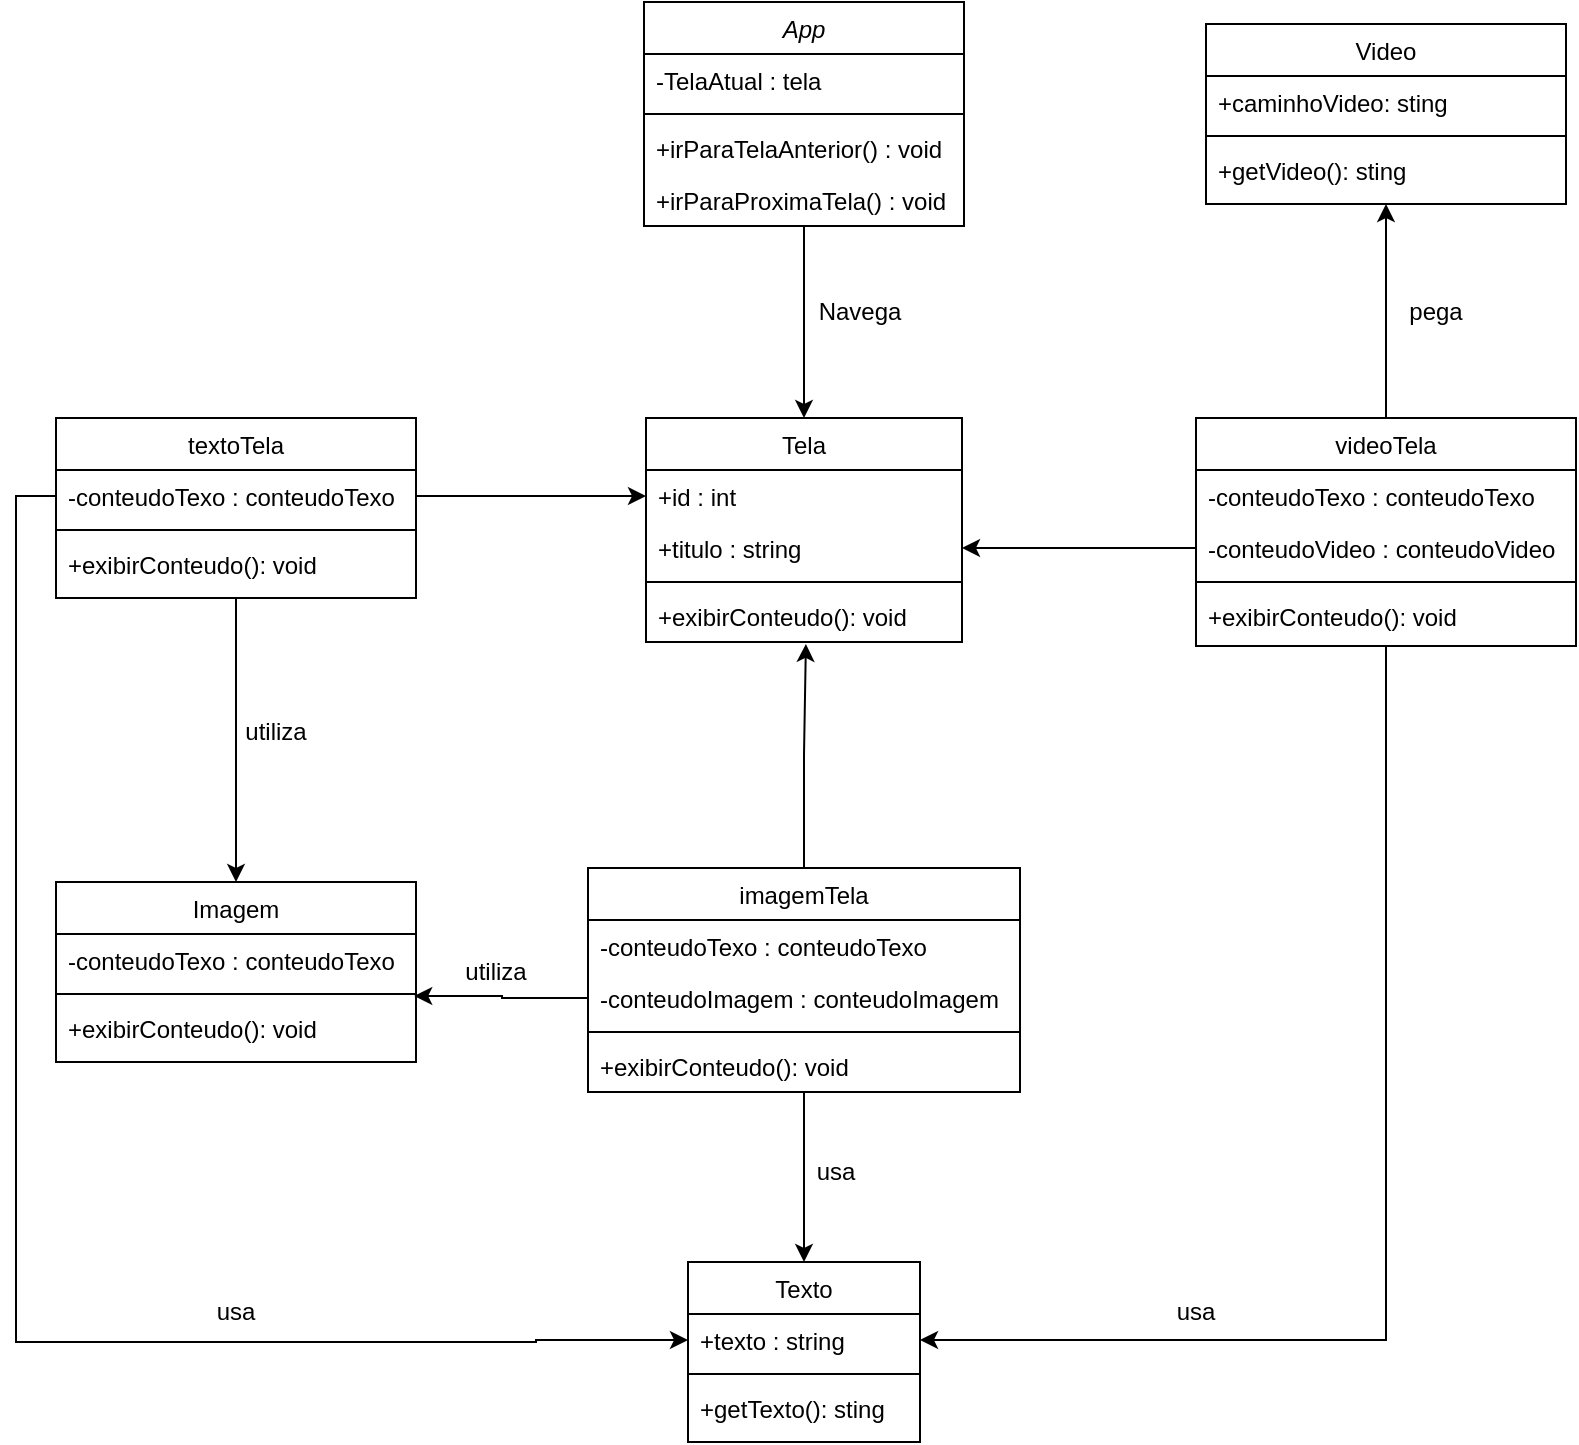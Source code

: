 <mxfile version="24.8.0">
  <diagram id="C5RBs43oDa-KdzZeNtuy" name="Page-1">
    <mxGraphModel dx="1235" dy="655" grid="1" gridSize="10" guides="1" tooltips="1" connect="1" arrows="1" fold="1" page="1" pageScale="1" pageWidth="827" pageHeight="1169" math="0" shadow="0">
      <root>
        <mxCell id="WIyWlLk6GJQsqaUBKTNV-0" />
        <mxCell id="WIyWlLk6GJQsqaUBKTNV-1" parent="WIyWlLk6GJQsqaUBKTNV-0" />
        <mxCell id="o1-r2XH9Jp46vhMC4WPz-98" style="edgeStyle=orthogonalEdgeStyle;rounded=0;orthogonalLoop=1;jettySize=auto;html=1;entryX=0.5;entryY=0;entryDx=0;entryDy=0;" edge="1" parent="WIyWlLk6GJQsqaUBKTNV-1" source="zkfFHV4jXpPFQw0GAbJ--0" target="zkfFHV4jXpPFQw0GAbJ--17">
          <mxGeometry relative="1" as="geometry" />
        </mxCell>
        <mxCell id="zkfFHV4jXpPFQw0GAbJ--0" value="App" style="swimlane;fontStyle=2;align=center;verticalAlign=top;childLayout=stackLayout;horizontal=1;startSize=26;horizontalStack=0;resizeParent=1;resizeLast=0;collapsible=1;marginBottom=0;rounded=0;shadow=0;strokeWidth=1;" parent="WIyWlLk6GJQsqaUBKTNV-1" vertex="1">
          <mxGeometry x="334" y="40" width="160" height="112" as="geometry">
            <mxRectangle x="230" y="140" width="160" height="26" as="alternateBounds" />
          </mxGeometry>
        </mxCell>
        <mxCell id="zkfFHV4jXpPFQw0GAbJ--1" value="-TelaAtual : tela" style="text;align=left;verticalAlign=top;spacingLeft=4;spacingRight=4;overflow=hidden;rotatable=0;points=[[0,0.5],[1,0.5]];portConstraint=eastwest;" parent="zkfFHV4jXpPFQw0GAbJ--0" vertex="1">
          <mxGeometry y="26" width="160" height="26" as="geometry" />
        </mxCell>
        <mxCell id="zkfFHV4jXpPFQw0GAbJ--4" value="" style="line;html=1;strokeWidth=1;align=left;verticalAlign=middle;spacingTop=-1;spacingLeft=3;spacingRight=3;rotatable=0;labelPosition=right;points=[];portConstraint=eastwest;" parent="zkfFHV4jXpPFQw0GAbJ--0" vertex="1">
          <mxGeometry y="52" width="160" height="8" as="geometry" />
        </mxCell>
        <mxCell id="o1-r2XH9Jp46vhMC4WPz-1" value="+irParaTelaAnterior() : void" style="text;strokeColor=none;fillColor=none;align=left;verticalAlign=top;spacingLeft=4;spacingRight=4;overflow=hidden;rotatable=0;points=[[0,0.5],[1,0.5]];portConstraint=eastwest;whiteSpace=wrap;html=1;" vertex="1" parent="zkfFHV4jXpPFQw0GAbJ--0">
          <mxGeometry y="60" width="160" height="26" as="geometry" />
        </mxCell>
        <mxCell id="o1-r2XH9Jp46vhMC4WPz-0" value="+irParaProximaTela() : void" style="text;strokeColor=none;fillColor=none;align=left;verticalAlign=top;spacingLeft=4;spacingRight=4;overflow=hidden;rotatable=0;points=[[0,0.5],[1,0.5]];portConstraint=eastwest;whiteSpace=wrap;html=1;" vertex="1" parent="zkfFHV4jXpPFQw0GAbJ--0">
          <mxGeometry y="86" width="160" height="26" as="geometry" />
        </mxCell>
        <mxCell id="zkfFHV4jXpPFQw0GAbJ--17" value="Tela" style="swimlane;fontStyle=0;align=center;verticalAlign=top;childLayout=stackLayout;horizontal=1;startSize=26;horizontalStack=0;resizeParent=1;resizeLast=0;collapsible=1;marginBottom=0;rounded=0;shadow=0;strokeWidth=1;" parent="WIyWlLk6GJQsqaUBKTNV-1" vertex="1">
          <mxGeometry x="335" y="248" width="158" height="112" as="geometry">
            <mxRectangle x="550" y="140" width="160" height="26" as="alternateBounds" />
          </mxGeometry>
        </mxCell>
        <mxCell id="zkfFHV4jXpPFQw0GAbJ--18" value="+id : int" style="text;align=left;verticalAlign=top;spacingLeft=4;spacingRight=4;overflow=hidden;rotatable=0;points=[[0,0.5],[1,0.5]];portConstraint=eastwest;" parent="zkfFHV4jXpPFQw0GAbJ--17" vertex="1">
          <mxGeometry y="26" width="158" height="26" as="geometry" />
        </mxCell>
        <mxCell id="zkfFHV4jXpPFQw0GAbJ--19" value="+titulo : string" style="text;align=left;verticalAlign=top;spacingLeft=4;spacingRight=4;overflow=hidden;rotatable=0;points=[[0,0.5],[1,0.5]];portConstraint=eastwest;rounded=0;shadow=0;html=0;" parent="zkfFHV4jXpPFQw0GAbJ--17" vertex="1">
          <mxGeometry y="52" width="158" height="26" as="geometry" />
        </mxCell>
        <mxCell id="zkfFHV4jXpPFQw0GAbJ--23" value="" style="line;html=1;strokeWidth=1;align=left;verticalAlign=middle;spacingTop=-1;spacingLeft=3;spacingRight=3;rotatable=0;labelPosition=right;points=[];portConstraint=eastwest;" parent="zkfFHV4jXpPFQw0GAbJ--17" vertex="1">
          <mxGeometry y="78" width="158" height="8" as="geometry" />
        </mxCell>
        <mxCell id="o1-r2XH9Jp46vhMC4WPz-3" value="+exibirConteudo(): void" style="text;strokeColor=none;fillColor=none;align=left;verticalAlign=top;spacingLeft=4;spacingRight=4;overflow=hidden;rotatable=0;points=[[0,0.5],[1,0.5]];portConstraint=eastwest;whiteSpace=wrap;html=1;" vertex="1" parent="zkfFHV4jXpPFQw0GAbJ--17">
          <mxGeometry y="86" width="158" height="26" as="geometry" />
        </mxCell>
        <mxCell id="o1-r2XH9Jp46vhMC4WPz-89" style="edgeStyle=orthogonalEdgeStyle;rounded=0;orthogonalLoop=1;jettySize=auto;html=1;entryX=0.5;entryY=0;entryDx=0;entryDy=0;" edge="1" parent="WIyWlLk6GJQsqaUBKTNV-1" source="o1-r2XH9Jp46vhMC4WPz-7" target="o1-r2XH9Jp46vhMC4WPz-25">
          <mxGeometry relative="1" as="geometry" />
        </mxCell>
        <mxCell id="o1-r2XH9Jp46vhMC4WPz-7" value="textoTela" style="swimlane;fontStyle=0;align=center;verticalAlign=top;childLayout=stackLayout;horizontal=1;startSize=26;horizontalStack=0;resizeParent=1;resizeLast=0;collapsible=1;marginBottom=0;rounded=0;shadow=0;strokeWidth=1;" vertex="1" parent="WIyWlLk6GJQsqaUBKTNV-1">
          <mxGeometry x="40" y="248" width="180" height="90" as="geometry">
            <mxRectangle x="550" y="140" width="160" height="26" as="alternateBounds" />
          </mxGeometry>
        </mxCell>
        <mxCell id="o1-r2XH9Jp46vhMC4WPz-8" value="-conteudoTexo : conteudoTexo " style="text;align=left;verticalAlign=top;spacingLeft=4;spacingRight=4;overflow=hidden;rotatable=0;points=[[0,0.5],[1,0.5]];portConstraint=eastwest;" vertex="1" parent="o1-r2XH9Jp46vhMC4WPz-7">
          <mxGeometry y="26" width="180" height="26" as="geometry" />
        </mxCell>
        <mxCell id="o1-r2XH9Jp46vhMC4WPz-10" value="" style="line;html=1;strokeWidth=1;align=left;verticalAlign=middle;spacingTop=-1;spacingLeft=3;spacingRight=3;rotatable=0;labelPosition=right;points=[];portConstraint=eastwest;" vertex="1" parent="o1-r2XH9Jp46vhMC4WPz-7">
          <mxGeometry y="52" width="180" height="8" as="geometry" />
        </mxCell>
        <mxCell id="o1-r2XH9Jp46vhMC4WPz-11" value="+exibirConteudo(): void" style="text;strokeColor=none;fillColor=none;align=left;verticalAlign=top;spacingLeft=4;spacingRight=4;overflow=hidden;rotatable=0;points=[[0,0.5],[1,0.5]];portConstraint=eastwest;whiteSpace=wrap;html=1;" vertex="1" parent="o1-r2XH9Jp46vhMC4WPz-7">
          <mxGeometry y="60" width="180" height="26" as="geometry" />
        </mxCell>
        <mxCell id="o1-r2XH9Jp46vhMC4WPz-94" style="edgeStyle=orthogonalEdgeStyle;rounded=0;orthogonalLoop=1;jettySize=auto;html=1;entryX=1;entryY=0.5;entryDx=0;entryDy=0;" edge="1" parent="WIyWlLk6GJQsqaUBKTNV-1" source="o1-r2XH9Jp46vhMC4WPz-12" target="o1-r2XH9Jp46vhMC4WPz-30">
          <mxGeometry relative="1" as="geometry" />
        </mxCell>
        <mxCell id="o1-r2XH9Jp46vhMC4WPz-96" style="edgeStyle=orthogonalEdgeStyle;rounded=0;orthogonalLoop=1;jettySize=auto;html=1;entryX=0.5;entryY=1;entryDx=0;entryDy=0;" edge="1" parent="WIyWlLk6GJQsqaUBKTNV-1" source="o1-r2XH9Jp46vhMC4WPz-12" target="o1-r2XH9Jp46vhMC4WPz-33">
          <mxGeometry relative="1" as="geometry" />
        </mxCell>
        <mxCell id="o1-r2XH9Jp46vhMC4WPz-12" value="videoTela" style="swimlane;fontStyle=0;align=center;verticalAlign=top;childLayout=stackLayout;horizontal=1;startSize=26;horizontalStack=0;resizeParent=1;resizeLast=0;collapsible=1;marginBottom=0;rounded=0;shadow=0;strokeWidth=1;" vertex="1" parent="WIyWlLk6GJQsqaUBKTNV-1">
          <mxGeometry x="610" y="248" width="190" height="114" as="geometry">
            <mxRectangle x="550" y="140" width="160" height="26" as="alternateBounds" />
          </mxGeometry>
        </mxCell>
        <mxCell id="o1-r2XH9Jp46vhMC4WPz-13" value="-conteudoTexo : conteudoTexo " style="text;align=left;verticalAlign=top;spacingLeft=4;spacingRight=4;overflow=hidden;rotatable=0;points=[[0,0.5],[1,0.5]];portConstraint=eastwest;" vertex="1" parent="o1-r2XH9Jp46vhMC4WPz-12">
          <mxGeometry y="26" width="190" height="26" as="geometry" />
        </mxCell>
        <mxCell id="o1-r2XH9Jp46vhMC4WPz-14" value="-conteudoVideo : conteudoVideo " style="text;align=left;verticalAlign=top;spacingLeft=4;spacingRight=4;overflow=hidden;rotatable=0;points=[[0,0.5],[1,0.5]];portConstraint=eastwest;rounded=0;shadow=0;html=0;" vertex="1" parent="o1-r2XH9Jp46vhMC4WPz-12">
          <mxGeometry y="52" width="190" height="26" as="geometry" />
        </mxCell>
        <mxCell id="o1-r2XH9Jp46vhMC4WPz-15" value="" style="line;html=1;strokeWidth=1;align=left;verticalAlign=middle;spacingTop=-1;spacingLeft=3;spacingRight=3;rotatable=0;labelPosition=right;points=[];portConstraint=eastwest;" vertex="1" parent="o1-r2XH9Jp46vhMC4WPz-12">
          <mxGeometry y="78" width="190" height="8" as="geometry" />
        </mxCell>
        <mxCell id="o1-r2XH9Jp46vhMC4WPz-16" value="+exibirConteudo(): void" style="text;strokeColor=none;fillColor=none;align=left;verticalAlign=top;spacingLeft=4;spacingRight=4;overflow=hidden;rotatable=0;points=[[0,0.5],[1,0.5]];portConstraint=eastwest;whiteSpace=wrap;html=1;" vertex="1" parent="o1-r2XH9Jp46vhMC4WPz-12">
          <mxGeometry y="86" width="190" height="26" as="geometry" />
        </mxCell>
        <mxCell id="o1-r2XH9Jp46vhMC4WPz-97" style="edgeStyle=orthogonalEdgeStyle;rounded=0;orthogonalLoop=1;jettySize=auto;html=1;entryX=0.5;entryY=0;entryDx=0;entryDy=0;" edge="1" parent="WIyWlLk6GJQsqaUBKTNV-1" source="o1-r2XH9Jp46vhMC4WPz-17" target="o1-r2XH9Jp46vhMC4WPz-29">
          <mxGeometry relative="1" as="geometry" />
        </mxCell>
        <mxCell id="o1-r2XH9Jp46vhMC4WPz-17" value="imagemTela" style="swimlane;fontStyle=0;align=center;verticalAlign=top;childLayout=stackLayout;horizontal=1;startSize=26;horizontalStack=0;resizeParent=1;resizeLast=0;collapsible=1;marginBottom=0;rounded=0;shadow=0;strokeWidth=1;" vertex="1" parent="WIyWlLk6GJQsqaUBKTNV-1">
          <mxGeometry x="306" y="473" width="216" height="112" as="geometry">
            <mxRectangle x="550" y="140" width="160" height="26" as="alternateBounds" />
          </mxGeometry>
        </mxCell>
        <mxCell id="o1-r2XH9Jp46vhMC4WPz-18" value="-conteudoTexo : conteudoTexo " style="text;align=left;verticalAlign=top;spacingLeft=4;spacingRight=4;overflow=hidden;rotatable=0;points=[[0,0.5],[1,0.5]];portConstraint=eastwest;" vertex="1" parent="o1-r2XH9Jp46vhMC4WPz-17">
          <mxGeometry y="26" width="216" height="26" as="geometry" />
        </mxCell>
        <mxCell id="o1-r2XH9Jp46vhMC4WPz-19" value="-conteudoImagem : conteudoImagem " style="text;align=left;verticalAlign=top;spacingLeft=4;spacingRight=4;overflow=hidden;rotatable=0;points=[[0,0.5],[1,0.5]];portConstraint=eastwest;rounded=0;shadow=0;html=0;" vertex="1" parent="o1-r2XH9Jp46vhMC4WPz-17">
          <mxGeometry y="52" width="216" height="26" as="geometry" />
        </mxCell>
        <mxCell id="o1-r2XH9Jp46vhMC4WPz-20" value="" style="line;html=1;strokeWidth=1;align=left;verticalAlign=middle;spacingTop=-1;spacingLeft=3;spacingRight=3;rotatable=0;labelPosition=right;points=[];portConstraint=eastwest;" vertex="1" parent="o1-r2XH9Jp46vhMC4WPz-17">
          <mxGeometry y="78" width="216" height="8" as="geometry" />
        </mxCell>
        <mxCell id="o1-r2XH9Jp46vhMC4WPz-21" value="+exibirConteudo(): void" style="text;strokeColor=none;fillColor=none;align=left;verticalAlign=top;spacingLeft=4;spacingRight=4;overflow=hidden;rotatable=0;points=[[0,0.5],[1,0.5]];portConstraint=eastwest;whiteSpace=wrap;html=1;" vertex="1" parent="o1-r2XH9Jp46vhMC4WPz-17">
          <mxGeometry y="86" width="216" height="26" as="geometry" />
        </mxCell>
        <mxCell id="o1-r2XH9Jp46vhMC4WPz-25" value="Imagem" style="swimlane;fontStyle=0;align=center;verticalAlign=top;childLayout=stackLayout;horizontal=1;startSize=26;horizontalStack=0;resizeParent=1;resizeLast=0;collapsible=1;marginBottom=0;rounded=0;shadow=0;strokeWidth=1;" vertex="1" parent="WIyWlLk6GJQsqaUBKTNV-1">
          <mxGeometry x="40" y="480" width="180" height="90" as="geometry">
            <mxRectangle x="550" y="140" width="160" height="26" as="alternateBounds" />
          </mxGeometry>
        </mxCell>
        <mxCell id="o1-r2XH9Jp46vhMC4WPz-26" value="-conteudoTexo : conteudoTexo " style="text;align=left;verticalAlign=top;spacingLeft=4;spacingRight=4;overflow=hidden;rotatable=0;points=[[0,0.5],[1,0.5]];portConstraint=eastwest;" vertex="1" parent="o1-r2XH9Jp46vhMC4WPz-25">
          <mxGeometry y="26" width="180" height="26" as="geometry" />
        </mxCell>
        <mxCell id="o1-r2XH9Jp46vhMC4WPz-27" value="" style="line;html=1;strokeWidth=1;align=left;verticalAlign=middle;spacingTop=-1;spacingLeft=3;spacingRight=3;rotatable=0;labelPosition=right;points=[];portConstraint=eastwest;" vertex="1" parent="o1-r2XH9Jp46vhMC4WPz-25">
          <mxGeometry y="52" width="180" height="8" as="geometry" />
        </mxCell>
        <mxCell id="o1-r2XH9Jp46vhMC4WPz-28" value="+exibirConteudo(): void" style="text;strokeColor=none;fillColor=none;align=left;verticalAlign=top;spacingLeft=4;spacingRight=4;overflow=hidden;rotatable=0;points=[[0,0.5],[1,0.5]];portConstraint=eastwest;whiteSpace=wrap;html=1;" vertex="1" parent="o1-r2XH9Jp46vhMC4WPz-25">
          <mxGeometry y="60" width="180" height="26" as="geometry" />
        </mxCell>
        <mxCell id="o1-r2XH9Jp46vhMC4WPz-29" value="Texto" style="swimlane;fontStyle=0;align=center;verticalAlign=top;childLayout=stackLayout;horizontal=1;startSize=26;horizontalStack=0;resizeParent=1;resizeLast=0;collapsible=1;marginBottom=0;rounded=0;shadow=0;strokeWidth=1;" vertex="1" parent="WIyWlLk6GJQsqaUBKTNV-1">
          <mxGeometry x="356" y="670" width="116" height="90" as="geometry">
            <mxRectangle x="550" y="140" width="160" height="26" as="alternateBounds" />
          </mxGeometry>
        </mxCell>
        <mxCell id="o1-r2XH9Jp46vhMC4WPz-30" value="+texto : string" style="text;align=left;verticalAlign=top;spacingLeft=4;spacingRight=4;overflow=hidden;rotatable=0;points=[[0,0.5],[1,0.5]];portConstraint=eastwest;" vertex="1" parent="o1-r2XH9Jp46vhMC4WPz-29">
          <mxGeometry y="26" width="116" height="26" as="geometry" />
        </mxCell>
        <mxCell id="o1-r2XH9Jp46vhMC4WPz-31" value="" style="line;html=1;strokeWidth=1;align=left;verticalAlign=middle;spacingTop=-1;spacingLeft=3;spacingRight=3;rotatable=0;labelPosition=right;points=[];portConstraint=eastwest;" vertex="1" parent="o1-r2XH9Jp46vhMC4WPz-29">
          <mxGeometry y="52" width="116" height="8" as="geometry" />
        </mxCell>
        <mxCell id="o1-r2XH9Jp46vhMC4WPz-32" value="+getTexto(): sting" style="text;strokeColor=none;fillColor=none;align=left;verticalAlign=top;spacingLeft=4;spacingRight=4;overflow=hidden;rotatable=0;points=[[0,0.5],[1,0.5]];portConstraint=eastwest;whiteSpace=wrap;html=1;" vertex="1" parent="o1-r2XH9Jp46vhMC4WPz-29">
          <mxGeometry y="60" width="116" height="26" as="geometry" />
        </mxCell>
        <mxCell id="o1-r2XH9Jp46vhMC4WPz-33" value="Video" style="swimlane;fontStyle=0;align=center;verticalAlign=top;childLayout=stackLayout;horizontal=1;startSize=26;horizontalStack=0;resizeParent=1;resizeLast=0;collapsible=1;marginBottom=0;rounded=0;shadow=0;strokeWidth=1;" vertex="1" parent="WIyWlLk6GJQsqaUBKTNV-1">
          <mxGeometry x="615" y="51" width="180" height="90" as="geometry">
            <mxRectangle x="550" y="140" width="160" height="26" as="alternateBounds" />
          </mxGeometry>
        </mxCell>
        <mxCell id="o1-r2XH9Jp46vhMC4WPz-34" value="+caminhoVideo: sting" style="text;align=left;verticalAlign=top;spacingLeft=4;spacingRight=4;overflow=hidden;rotatable=0;points=[[0,0.5],[1,0.5]];portConstraint=eastwest;" vertex="1" parent="o1-r2XH9Jp46vhMC4WPz-33">
          <mxGeometry y="26" width="180" height="26" as="geometry" />
        </mxCell>
        <mxCell id="o1-r2XH9Jp46vhMC4WPz-35" value="" style="line;html=1;strokeWidth=1;align=left;verticalAlign=middle;spacingTop=-1;spacingLeft=3;spacingRight=3;rotatable=0;labelPosition=right;points=[];portConstraint=eastwest;" vertex="1" parent="o1-r2XH9Jp46vhMC4WPz-33">
          <mxGeometry y="52" width="180" height="8" as="geometry" />
        </mxCell>
        <mxCell id="o1-r2XH9Jp46vhMC4WPz-36" value="+getVideo(): sting" style="text;strokeColor=none;fillColor=none;align=left;verticalAlign=top;spacingLeft=4;spacingRight=4;overflow=hidden;rotatable=0;points=[[0,0.5],[1,0.5]];portConstraint=eastwest;whiteSpace=wrap;html=1;" vertex="1" parent="o1-r2XH9Jp46vhMC4WPz-33">
          <mxGeometry y="60" width="180" height="26" as="geometry" />
        </mxCell>
        <mxCell id="o1-r2XH9Jp46vhMC4WPz-82" style="edgeStyle=orthogonalEdgeStyle;rounded=0;orthogonalLoop=1;jettySize=auto;html=1;entryX=0;entryY=0.5;entryDx=0;entryDy=0;" edge="1" parent="WIyWlLk6GJQsqaUBKTNV-1" source="o1-r2XH9Jp46vhMC4WPz-8" target="zkfFHV4jXpPFQw0GAbJ--18">
          <mxGeometry relative="1" as="geometry" />
        </mxCell>
        <mxCell id="o1-r2XH9Jp46vhMC4WPz-90" style="edgeStyle=orthogonalEdgeStyle;rounded=0;orthogonalLoop=1;jettySize=auto;html=1;entryX=0;entryY=0.5;entryDx=0;entryDy=0;" edge="1" parent="WIyWlLk6GJQsqaUBKTNV-1" source="o1-r2XH9Jp46vhMC4WPz-8" target="o1-r2XH9Jp46vhMC4WPz-30">
          <mxGeometry relative="1" as="geometry">
            <Array as="points">
              <mxPoint x="20" y="287" />
              <mxPoint x="20" y="710" />
              <mxPoint x="280" y="710" />
            </Array>
          </mxGeometry>
        </mxCell>
        <mxCell id="o1-r2XH9Jp46vhMC4WPz-91" style="edgeStyle=orthogonalEdgeStyle;rounded=0;orthogonalLoop=1;jettySize=auto;html=1;entryX=0.506;entryY=1.038;entryDx=0;entryDy=0;entryPerimeter=0;" edge="1" parent="WIyWlLk6GJQsqaUBKTNV-1" source="o1-r2XH9Jp46vhMC4WPz-17" target="o1-r2XH9Jp46vhMC4WPz-3">
          <mxGeometry relative="1" as="geometry" />
        </mxCell>
        <mxCell id="o1-r2XH9Jp46vhMC4WPz-92" style="edgeStyle=orthogonalEdgeStyle;rounded=0;orthogonalLoop=1;jettySize=auto;html=1;entryX=0.995;entryY=1.192;entryDx=0;entryDy=0;entryPerimeter=0;" edge="1" parent="WIyWlLk6GJQsqaUBKTNV-1" source="o1-r2XH9Jp46vhMC4WPz-19" target="o1-r2XH9Jp46vhMC4WPz-26">
          <mxGeometry relative="1" as="geometry">
            <mxPoint x="230" y="534" as="targetPoint" />
          </mxGeometry>
        </mxCell>
        <mxCell id="o1-r2XH9Jp46vhMC4WPz-93" style="edgeStyle=orthogonalEdgeStyle;rounded=0;orthogonalLoop=1;jettySize=auto;html=1;entryX=1;entryY=0.5;entryDx=0;entryDy=0;" edge="1" parent="WIyWlLk6GJQsqaUBKTNV-1" source="o1-r2XH9Jp46vhMC4WPz-14" target="zkfFHV4jXpPFQw0GAbJ--19">
          <mxGeometry relative="1" as="geometry" />
        </mxCell>
        <mxCell id="o1-r2XH9Jp46vhMC4WPz-99" value="Navega" style="text;html=1;align=center;verticalAlign=middle;whiteSpace=wrap;rounded=0;" vertex="1" parent="WIyWlLk6GJQsqaUBKTNV-1">
          <mxGeometry x="412" y="180" width="60" height="30" as="geometry" />
        </mxCell>
        <mxCell id="o1-r2XH9Jp46vhMC4WPz-100" value="usa" style="text;html=1;align=center;verticalAlign=middle;whiteSpace=wrap;rounded=0;" vertex="1" parent="WIyWlLk6GJQsqaUBKTNV-1">
          <mxGeometry x="580" y="680" width="60" height="30" as="geometry" />
        </mxCell>
        <mxCell id="o1-r2XH9Jp46vhMC4WPz-101" value="usa" style="text;html=1;align=center;verticalAlign=middle;whiteSpace=wrap;rounded=0;" vertex="1" parent="WIyWlLk6GJQsqaUBKTNV-1">
          <mxGeometry x="100" y="680" width="60" height="30" as="geometry" />
        </mxCell>
        <mxCell id="o1-r2XH9Jp46vhMC4WPz-102" value="usa" style="text;html=1;align=center;verticalAlign=middle;whiteSpace=wrap;rounded=0;" vertex="1" parent="WIyWlLk6GJQsqaUBKTNV-1">
          <mxGeometry x="400" y="610" width="60" height="30" as="geometry" />
        </mxCell>
        <mxCell id="o1-r2XH9Jp46vhMC4WPz-103" value="pega" style="text;html=1;align=center;verticalAlign=middle;whiteSpace=wrap;rounded=0;" vertex="1" parent="WIyWlLk6GJQsqaUBKTNV-1">
          <mxGeometry x="700" y="180" width="60" height="30" as="geometry" />
        </mxCell>
        <mxCell id="o1-r2XH9Jp46vhMC4WPz-104" value="utiliza" style="text;html=1;align=center;verticalAlign=middle;whiteSpace=wrap;rounded=0;" vertex="1" parent="WIyWlLk6GJQsqaUBKTNV-1">
          <mxGeometry x="230" y="510" width="60" height="30" as="geometry" />
        </mxCell>
        <mxCell id="o1-r2XH9Jp46vhMC4WPz-105" value="utiliza" style="text;html=1;align=center;verticalAlign=middle;whiteSpace=wrap;rounded=0;" vertex="1" parent="WIyWlLk6GJQsqaUBKTNV-1">
          <mxGeometry x="120" y="390" width="60" height="30" as="geometry" />
        </mxCell>
      </root>
    </mxGraphModel>
  </diagram>
</mxfile>
